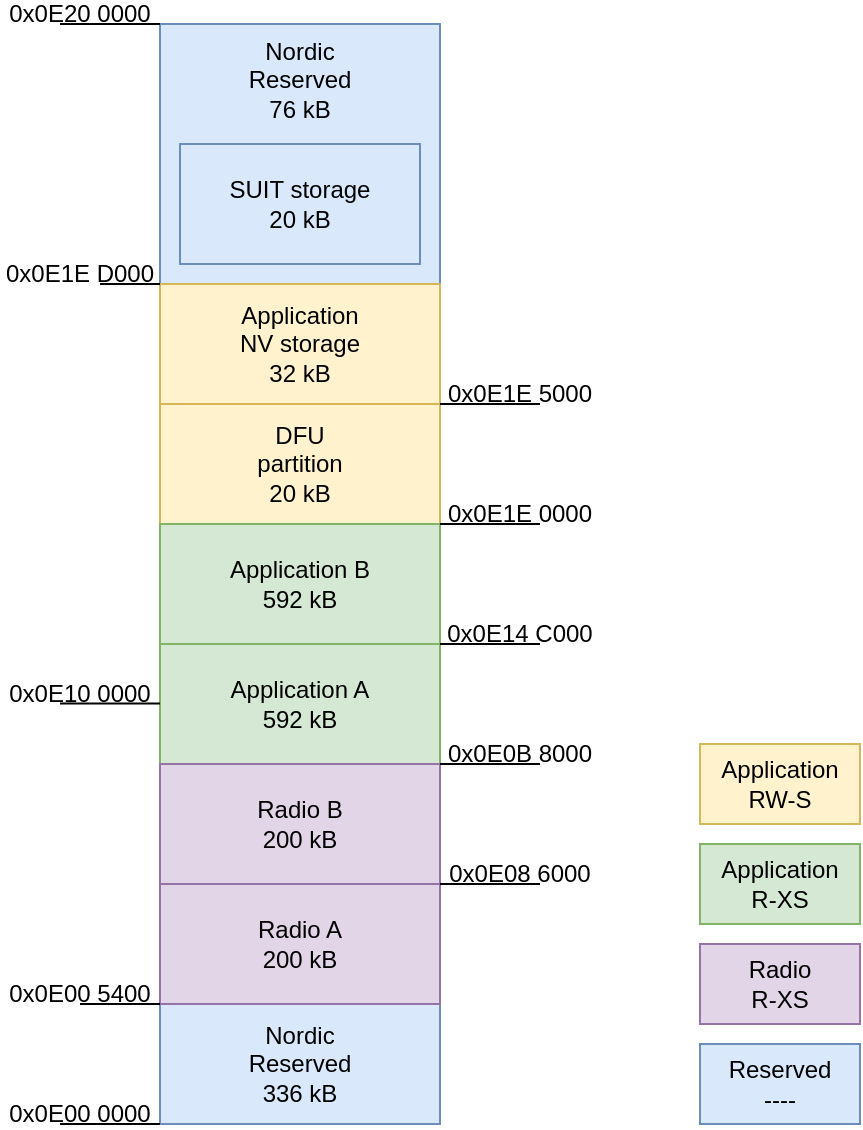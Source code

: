 <mxfile scale="1" border="0" version="26.1.1">
  <diagram name="Page-1" id="fG1Dt5wzgLy2BK9qvU7i">
    <mxGraphModel dx="989" dy="595" grid="1" gridSize="10" guides="1" tooltips="1" connect="1" arrows="1" fold="1" page="1" pageScale="1" pageWidth="850" pageHeight="1100" math="0" shadow="0">
      <root>
        <mxCell id="0" />
        <mxCell id="1" parent="0" />
        <mxCell id="j9PA9f9_Thtx9o9hWDL8-1" value="Nordic&lt;br&gt;Reserved&lt;br&gt;76 kB" style="rounded=0;whiteSpace=wrap;html=1;imageVerticalAlign=top;verticalAlign=top;fillColor=#dae8fc;strokeColor=#6c8ebf;" parent="1" vertex="1">
          <mxGeometry x="330" y="300" width="140" height="130" as="geometry" />
        </mxCell>
        <mxCell id="j9PA9f9_Thtx9o9hWDL8-2" value="SUIT storage&lt;br&gt;20 kB" style="rounded=0;whiteSpace=wrap;html=1;fillColor=#dae8fc;gradientDirection=east;strokeColor=#6c8ebf;" parent="1" vertex="1">
          <mxGeometry x="340" y="360" width="120" height="60" as="geometry" />
        </mxCell>
        <mxCell id="j9PA9f9_Thtx9o9hWDL8-3" value="Application&lt;br&gt;NV storage&lt;br&gt;32 kB" style="rounded=0;whiteSpace=wrap;html=1;fillColor=#fff2cc;strokeColor=#d6b656;" parent="1" vertex="1">
          <mxGeometry x="330" y="430" width="140" height="60" as="geometry" />
        </mxCell>
        <mxCell id="j9PA9f9_Thtx9o9hWDL8-4" value="DFU &lt;br&gt;partition&lt;br&gt;20 kB" style="rounded=0;whiteSpace=wrap;html=1;fillColor=#fff2cc;strokeColor=#d6b656;" parent="1" vertex="1">
          <mxGeometry x="330" y="490" width="140" height="60" as="geometry" />
        </mxCell>
        <mxCell id="j9PA9f9_Thtx9o9hWDL8-5" value="Nordic&lt;br&gt;Reserved&lt;br&gt;336 kB" style="rounded=0;whiteSpace=wrap;html=1;fillColor=#dae8fc;strokeColor=#6c8ebf;" parent="1" vertex="1">
          <mxGeometry x="330" y="790" width="140" height="60" as="geometry" />
        </mxCell>
        <mxCell id="j9PA9f9_Thtx9o9hWDL8-6" value="Application B&lt;br&gt;592 kB" style="rounded=0;whiteSpace=wrap;html=1;fillColor=#d5e8d4;strokeColor=#82b366;" parent="1" vertex="1">
          <mxGeometry x="330" y="550" width="140" height="60" as="geometry" />
        </mxCell>
        <mxCell id="j9PA9f9_Thtx9o9hWDL8-7" value="Application A&lt;br&gt;592 kB" style="rounded=0;whiteSpace=wrap;html=1;fillColor=#d5e8d4;strokeColor=#82b366;" parent="1" vertex="1">
          <mxGeometry x="330" y="610" width="140" height="60" as="geometry" />
        </mxCell>
        <mxCell id="j9PA9f9_Thtx9o9hWDL8-8" value="Radio B&lt;br&gt;200 kB" style="rounded=0;whiteSpace=wrap;html=1;fillColor=#e1d5e7;strokeColor=#9673a6;" parent="1" vertex="1">
          <mxGeometry x="330" y="670" width="140" height="60" as="geometry" />
        </mxCell>
        <mxCell id="j9PA9f9_Thtx9o9hWDL8-9" value="Radio A&lt;br&gt;200 kB" style="rounded=0;whiteSpace=wrap;html=1;fillColor=#e1d5e7;strokeColor=#9673a6;" parent="1" vertex="1">
          <mxGeometry x="330" y="730" width="140" height="60" as="geometry" />
        </mxCell>
        <mxCell id="j9PA9f9_Thtx9o9hWDL8-10" value="0x0E00 0000" style="text;html=1;align=center;verticalAlign=middle;whiteSpace=wrap;rounded=0;" parent="1" vertex="1">
          <mxGeometry x="250" y="840" width="80" height="10" as="geometry" />
        </mxCell>
        <mxCell id="j9PA9f9_Thtx9o9hWDL8-11" value="0x0E20 0000" style="text;html=1;align=center;verticalAlign=middle;whiteSpace=wrap;rounded=0;" parent="1" vertex="1">
          <mxGeometry x="250" y="290" width="80" height="10" as="geometry" />
        </mxCell>
        <mxCell id="j9PA9f9_Thtx9o9hWDL8-12" value="0x0E1E D000" style="text;html=1;align=center;verticalAlign=middle;whiteSpace=wrap;rounded=0;" parent="1" vertex="1">
          <mxGeometry x="250" y="420" width="80" height="10" as="geometry" />
        </mxCell>
        <mxCell id="j9PA9f9_Thtx9o9hWDL8-13" value="0x0E00 5400" style="text;html=1;align=center;verticalAlign=middle;whiteSpace=wrap;rounded=0;" parent="1" vertex="1">
          <mxGeometry x="250" y="780" width="80" height="10" as="geometry" />
        </mxCell>
        <mxCell id="j9PA9f9_Thtx9o9hWDL8-14" value="0x0E1E 0000" style="text;html=1;align=center;verticalAlign=middle;whiteSpace=wrap;rounded=0;" parent="1" vertex="1">
          <mxGeometry x="470" y="540" width="80" height="10" as="geometry" />
        </mxCell>
        <mxCell id="j9PA9f9_Thtx9o9hWDL8-15" value="0x0E14 C000" style="text;html=1;align=center;verticalAlign=middle;whiteSpace=wrap;rounded=0;" parent="1" vertex="1">
          <mxGeometry x="470" y="600" width="80" height="10" as="geometry" />
        </mxCell>
        <mxCell id="j9PA9f9_Thtx9o9hWDL8-16" value="0x0E0B 8000" style="text;html=1;align=center;verticalAlign=middle;whiteSpace=wrap;rounded=0;" parent="1" vertex="1">
          <mxGeometry x="470" y="660" width="80" height="10" as="geometry" />
        </mxCell>
        <mxCell id="j9PA9f9_Thtx9o9hWDL8-17" value="0x0E08 6000" style="text;html=1;align=center;verticalAlign=middle;whiteSpace=wrap;rounded=0;" parent="1" vertex="1">
          <mxGeometry x="470" y="720" width="80" height="10" as="geometry" />
        </mxCell>
        <mxCell id="j9PA9f9_Thtx9o9hWDL8-20" value="0x0E1E 5000" style="text;html=1;align=center;verticalAlign=middle;whiteSpace=wrap;rounded=0;" parent="1" vertex="1">
          <mxGeometry x="470" y="480" width="80" height="10" as="geometry" />
        </mxCell>
        <mxCell id="j9PA9f9_Thtx9o9hWDL8-21" value="" style="endArrow=none;html=1;rounded=0;" parent="1" edge="1">
          <mxGeometry width="50" height="50" relative="1" as="geometry">
            <mxPoint x="280" y="300" as="sourcePoint" />
            <mxPoint x="330" y="300" as="targetPoint" />
          </mxGeometry>
        </mxCell>
        <mxCell id="j9PA9f9_Thtx9o9hWDL8-22" value="" style="endArrow=none;html=1;rounded=0;" parent="1" edge="1">
          <mxGeometry width="50" height="50" relative="1" as="geometry">
            <mxPoint x="280" y="850" as="sourcePoint" />
            <mxPoint x="330" y="850" as="targetPoint" />
          </mxGeometry>
        </mxCell>
        <mxCell id="j9PA9f9_Thtx9o9hWDL8-23" value="" style="endArrow=none;html=1;rounded=0;" parent="1" edge="1">
          <mxGeometry width="50" height="50" relative="1" as="geometry">
            <mxPoint x="280" y="639.71" as="sourcePoint" />
            <mxPoint x="330" y="639.71" as="targetPoint" />
          </mxGeometry>
        </mxCell>
        <mxCell id="j9PA9f9_Thtx9o9hWDL8-24" value="0x0E10 0000" style="text;html=1;align=center;verticalAlign=middle;whiteSpace=wrap;rounded=0;" parent="1" vertex="1">
          <mxGeometry x="250" y="630" width="80" height="10" as="geometry" />
        </mxCell>
        <mxCell id="j9PA9f9_Thtx9o9hWDL8-26" value="" style="endArrow=none;html=1;rounded=0;" parent="1" edge="1">
          <mxGeometry width="50" height="50" relative="1" as="geometry">
            <mxPoint x="300" y="430" as="sourcePoint" />
            <mxPoint x="330" y="430" as="targetPoint" />
          </mxGeometry>
        </mxCell>
        <mxCell id="j9PA9f9_Thtx9o9hWDL8-27" value="" style="endArrow=none;html=1;rounded=0;entryX=0;entryY=0;entryDx=0;entryDy=0;" parent="1" target="j9PA9f9_Thtx9o9hWDL8-5" edge="1">
          <mxGeometry width="50" height="50" relative="1" as="geometry">
            <mxPoint x="290" y="790" as="sourcePoint" />
            <mxPoint x="340" y="790" as="targetPoint" />
          </mxGeometry>
        </mxCell>
        <mxCell id="j9PA9f9_Thtx9o9hWDL8-28" value="" style="endArrow=none;html=1;rounded=0;" parent="1" edge="1">
          <mxGeometry width="50" height="50" relative="1" as="geometry">
            <mxPoint x="470" y="490" as="sourcePoint" />
            <mxPoint x="520" y="490" as="targetPoint" />
          </mxGeometry>
        </mxCell>
        <mxCell id="j9PA9f9_Thtx9o9hWDL8-29" value="" style="endArrow=none;html=1;rounded=0;" parent="1" edge="1">
          <mxGeometry width="50" height="50" relative="1" as="geometry">
            <mxPoint x="470" y="550" as="sourcePoint" />
            <mxPoint x="520" y="550" as="targetPoint" />
          </mxGeometry>
        </mxCell>
        <mxCell id="j9PA9f9_Thtx9o9hWDL8-30" value="" style="endArrow=none;html=1;rounded=0;" parent="1" edge="1">
          <mxGeometry width="50" height="50" relative="1" as="geometry">
            <mxPoint x="470" y="610" as="sourcePoint" />
            <mxPoint x="520" y="610" as="targetPoint" />
          </mxGeometry>
        </mxCell>
        <mxCell id="j9PA9f9_Thtx9o9hWDL8-31" value="" style="endArrow=none;html=1;rounded=0;" parent="1" edge="1">
          <mxGeometry width="50" height="50" relative="1" as="geometry">
            <mxPoint x="470" y="670" as="sourcePoint" />
            <mxPoint x="520" y="670" as="targetPoint" />
          </mxGeometry>
        </mxCell>
        <mxCell id="j9PA9f9_Thtx9o9hWDL8-32" value="" style="endArrow=none;html=1;rounded=0;" parent="1" edge="1">
          <mxGeometry width="50" height="50" relative="1" as="geometry">
            <mxPoint x="470" y="730" as="sourcePoint" />
            <mxPoint x="520" y="730" as="targetPoint" />
          </mxGeometry>
        </mxCell>
        <mxCell id="j9PA9f9_Thtx9o9hWDL8-33" value="Application&lt;br&gt;RW-S" style="rounded=0;whiteSpace=wrap;html=1;fillColor=#fff2cc;strokeColor=#d6b656;" parent="1" vertex="1">
          <mxGeometry x="600" y="660" width="80" height="40" as="geometry" />
        </mxCell>
        <mxCell id="j9PA9f9_Thtx9o9hWDL8-34" value="Application&lt;br&gt;R-XS" style="rounded=0;whiteSpace=wrap;html=1;fillColor=#d5e8d4;strokeColor=#82b366;" parent="1" vertex="1">
          <mxGeometry x="600" y="710" width="80" height="40" as="geometry" />
        </mxCell>
        <mxCell id="j9PA9f9_Thtx9o9hWDL8-35" value="Radio&lt;br&gt;R-XS" style="rounded=0;whiteSpace=wrap;html=1;fillColor=#e1d5e7;strokeColor=#9673a6;" parent="1" vertex="1">
          <mxGeometry x="600" y="760" width="80" height="40" as="geometry" />
        </mxCell>
        <mxCell id="j9PA9f9_Thtx9o9hWDL8-36" value="Reserved&lt;br&gt;----" style="rounded=0;whiteSpace=wrap;html=1;fillColor=#dae8fc;strokeColor=#6c8ebf;" parent="1" vertex="1">
          <mxGeometry x="600" y="810" width="80" height="40" as="geometry" />
        </mxCell>
      </root>
    </mxGraphModel>
  </diagram>
</mxfile>
